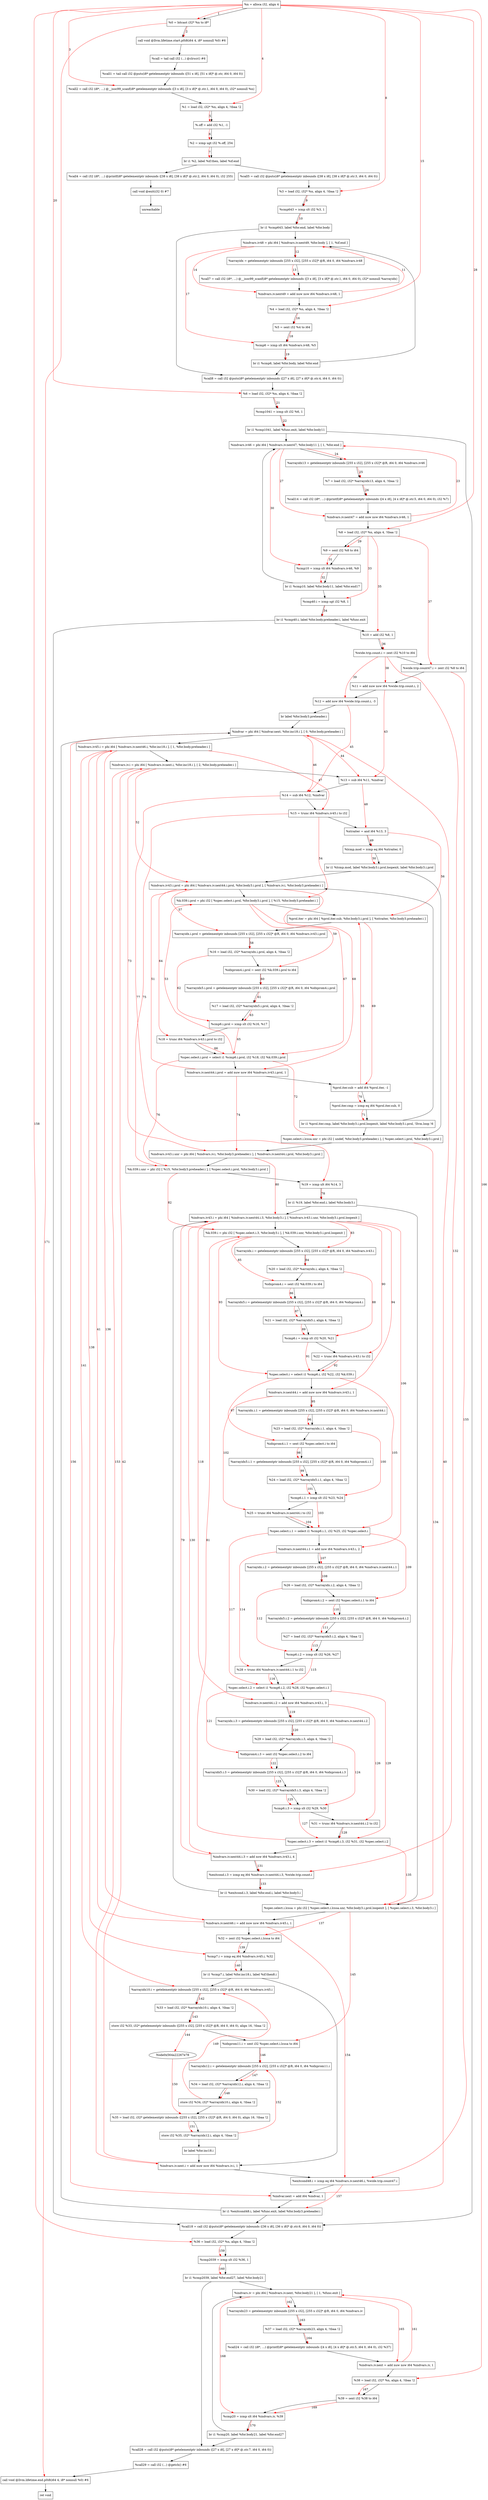 digraph "CDFG for'main' function" {
	Node0x564a222623e8[shape=record, label="  %n = alloca i32, align 4"]
	Node0x564a222620c8[shape=record, label="  %0 = bitcast i32* %n to i8*"]
	Node0x564a22269088[shape=record, label="  call void @llvm.lifetime.start.p0i8(i64 4, i8* nonnull %0) #6"]
	Node0x564a22269238[shape=record, label="  %call = tail call i32 (...) @clrscr() #6"]
	Node0x564a222694c0[shape=record, label="  %call1 = tail call i32 @puts(i8* getelementptr inbounds ([51 x i8], [51 x i8]* @.str, i64 0, i64 0))"]
	Node0x564a222697b8[shape=record, label="  %call2 = call i32 (i8*, ...) @__isoc99_scanf(i8* getelementptr inbounds ([3 x i8], [3 x i8]* @.str.1, i64 0, i64 0), i32* nonnull %n)"]
	Node0x564a22269878[shape=record, label="  %1 = load i32, i32* %n, align 4, !tbaa !2"]
	Node0x564a22269940[shape=record, label="  %.off = add i32 %1, -1"]
	Node0x564a222699e0[shape=record, label="  %2 = icmp ugt i32 %.off, 254"]
	Node0x564a22269c18[shape=record, label="  br i1 %2, label %if.then, label %if.end"]
	Node0x564a22269e38[shape=record, label="  %call4 = call i32 (i8*, ...) @printf(i8* getelementptr inbounds ([38 x i8], [38 x i8]* @.str.2, i64 0, i64 0), i32 255)"]
	Node0x564a222657e0[shape=record, label="  call void @exit(i32 0) #7"]
	Node0x564a222658a0[shape=record, label="  unreachable"]
	Node0x564a22265990[shape=record, label="  %call5 = call i32 @puts(i8* getelementptr inbounds ([38 x i8], [38 x i8]* @.str.3, i64 0, i64 0))"]
	Node0x564a22269b88[shape=record, label="  %3 = load i32, i32* %n, align 4, !tbaa !2"]
	Node0x564a22265a60[shape=record, label="  %cmp643 = icmp slt i32 %3, 1"]
	Node0x564a22265e58[shape=record, label="  br i1 %cmp643, label %for.end, label %for.body"]
	Node0x564a2226b038[shape=record, label="  %indvars.iv48 = phi i64 [ %indvars.iv.next49, %for.body ], [ 1, %if.end ]"]
	Node0x564a2226b118[shape=record, label="  %arrayidx = getelementptr inbounds [255 x i32], [255 x i32]* @R, i64 0, i64 %indvars.iv48"]
	Node0x564a2226b208[shape=record, label="  %call7 = call i32 (i8*, ...) @__isoc99_scanf(i8* getelementptr inbounds ([3 x i8], [3 x i8]* @.str.1, i64 0, i64 0), i32* nonnull %arrayidx)"]
	Node0x564a2226b310[shape=record, label="  %indvars.iv.next49 = add nuw nsw i64 %indvars.iv48, 1"]
	Node0x564a22265dc8[shape=record, label="  %4 = load i32, i32* %n, align 4, !tbaa !2"]
	Node0x564a2226b3b8[shape=record, label="  %5 = sext i32 %4 to i64"]
	Node0x564a2226b430[shape=record, label="  %cmp6 = icmp slt i64 %indvars.iv48, %5"]
	Node0x564a2226b4b8[shape=record, label="  br i1 %cmp6, label %for.body, label %for.end"]
	Node0x564a2226b5d0[shape=record, label="  %call8 = call i32 @puts(i8* getelementptr inbounds ([27 x i8], [27 x i8]* @.str.4, i64 0, i64 0))"]
	Node0x564a22265b48[shape=record, label="  %6 = load i32, i32* %n, align 4, !tbaa !2"]
	Node0x564a2226b6a0[shape=record, label="  %cmp1041 = icmp slt i32 %6, 1"]
	Node0x564a2226b8a8[shape=record, label="  br i1 %cmp1041, label %func.exit, label %for.body11"]
	Node0x564a2226b978[shape=record, label="  %indvars.iv46 = phi i64 [ %indvars.iv.next47, %for.body11 ], [ 1, %for.end ]"]
	Node0x564a2226ba58[shape=record, label="  %arrayidx13 = getelementptr inbounds [255 x i32], [255 x i32]* @R, i64 0, i64 %indvars.iv46"]
	Node0x564a2226baf8[shape=record, label="  %7 = load i32, i32* %arrayidx13, align 4, !tbaa !2"]
	Node0x564a2226bc28[shape=record, label="  %call14 = call i32 (i8*, ...) @printf(i8* getelementptr inbounds ([4 x i8], [4 x i8]* @.str.5, i64 0, i64 0), i32 %7)"]
	Node0x564a2226c050[shape=record, label="  %indvars.iv.next47 = add nuw nsw i64 %indvars.iv46, 1"]
	Node0x564a2226b818[shape=record, label="  %8 = load i32, i32* %n, align 4, !tbaa !2"]
	Node0x564a2226c138[shape=record, label="  %9 = sext i32 %8 to i64"]
	Node0x564a2226c1b0[shape=record, label="  %cmp10 = icmp slt i64 %indvars.iv46, %9"]
	Node0x564a2226c298[shape=record, label="  br i1 %cmp10, label %for.body11, label %for.end17"]
	Node0x564a2226c310[shape=record, label="  %cmp40.i = icmp sgt i32 %8, 1"]
	Node0x564a2226c458[shape=record, label="  br i1 %cmp40.i, label %for.body.preheader.i, label %func.exit"]
	Node0x564a2226c500[shape=record, label="  %10 = add i32 %8, 1"]
	Node0x564a2226c208[shape=record, label="  %wide.trip.count.i = zext i32 %10 to i64"]
	Node0x564a2226c588[shape=record, label="  %wide.trip.count47.i = zext i32 %8 to i64"]
	Node0x564a2226c690[shape=record, label="  %11 = add nuw nsw i64 %wide.trip.count.i, 2"]
	Node0x564a2226c700[shape=record, label="  %12 = add nsw i64 %wide.trip.count.i, -3"]
	Node0x564a2226c808[shape=record, label="  br label %for.body3.preheader.i"]
	Node0x564a2226c998[shape=record, label="  %indvar = phi i64 [ %indvar.next, %for.inc18.i ], [ 0, %for.body.preheader.i ]"]
	Node0x564a2226cb18[shape=record, label="  %indvars.iv45.i = phi i64 [ %indvars.iv.next46.i, %for.inc18.i ], [ 1, %for.body.preheader.i ]"]
	Node0x564a2226ccc8[shape=record, label="  %indvars.iv.i = phi i64 [ %indvars.iv.next.i, %for.inc18.i ], [ 2, %for.body.preheader.i ]"]
	Node0x564a2226cd90[shape=record, label="  %13 = sub i64 %11, %indvar"]
	Node0x564a2226ce00[shape=record, label="  %14 = sub i64 %12, %indvar"]
	Node0x564a2226ce58[shape=record, label="  %15 = trunc i64 %indvars.iv45.i to i32"]
	Node0x564a2226ced0[shape=record, label="  %xtraiter = and i64 %13, 3"]
	Node0x564a2226cf40[shape=record, label="  %lcmp.mod = icmp eq i64 %xtraiter, 0"]
	Node0x564a2226d248[shape=record, label="  br i1 %lcmp.mod, label %for.body3.i.prol.loopexit, label %for.body3.i.prol"]
	Node0x564a2226d398[shape=record, label="  %indvars.iv43.i.prol = phi i64 [ %indvars.iv.next44.i.prol, %for.body3.i.prol ], [ %indvars.iv.i, %for.body3.preheader.i ]"]
	Node0x564a2226d528[shape=record, label="  %k.039.i.prol = phi i32 [ %spec.select.i.prol, %for.body3.i.prol ], [ %15, %for.body3.preheader.i ]"]
	Node0x564a2226d6b8[shape=record, label="  %prol.iter = phi i64 [ %prol.iter.sub, %for.body3.i.prol ], [ %xtraiter, %for.body3.preheader.i ]"]
	Node0x564a2226d7c8[shape=record, label="  %arrayidx.i.prol = getelementptr inbounds [255 x i32], [255 x i32]* @R, i64 0, i64 %indvars.iv43.i.prol"]
	Node0x564a2226d838[shape=record, label="  %16 = load i32, i32* %arrayidx.i.prol, align 4, !tbaa !2"]
	Node0x564a2226d898[shape=record, label="  %idxprom4.i.prol = sext i32 %k.039.i.prol to i64"]
	Node0x564a2226d958[shape=record, label="  %arrayidx5.i.prol = getelementptr inbounds [255 x i32], [255 x i32]* @R, i64 0, i64 %idxprom4.i.prol"]
	Node0x564a2226da28[shape=record, label="  %17 = load i32, i32* %arrayidx5.i.prol, align 4, !tbaa !2"]
	Node0x564a2226daa0[shape=record, label="  %cmp6.i.prol = icmp slt i32 %16, %17"]
	Node0x564a2226db28[shape=record, label="  %18 = trunc i64 %indvars.iv43.i.prol to i32"]
	Node0x564a2226c0d8[shape=record, label="  %spec.select.i.prol = select i1 %cmp6.i.prol, i32 %18, i32 %k.039.i.prol"]
	Node0x564a2226e1c0[shape=record, label="  %indvars.iv.next44.i.prol = add nuw nsw i64 %indvars.iv43.i.prol, 1"]
	Node0x564a2226e230[shape=record, label="  %prol.iter.sub = add i64 %prol.iter, -1"]
	Node0x564a2226e2a0[shape=record, label="  %prol.iter.cmp = icmp eq i64 %prol.iter.sub, 0"]
	Node0x564a2226e328[shape=record, label="  br i1 %prol.iter.cmp, label %for.body3.i.prol.loopexit, label %for.body3.i.prol, !llvm.loop !6"]
	Node0x564a2226e488[shape=record, label="  %spec.select.i.lcssa.unr = phi i32 [ undef, %for.body3.preheader.i ], [ %spec.select.i.prol, %for.body3.i.prol ]"]
	Node0x564a2226e528[shape=record, label="  %indvars.iv43.i.unr = phi i64 [ %indvars.iv.i, %for.body3.preheader.i ], [ %indvars.iv.next44.i.prol, %for.body3.i.prol ]"]
	Node0x564a2226e5c8[shape=record, label="  %k.039.i.unr = phi i32 [ %15, %for.body3.preheader.i ], [ %spec.select.i.prol, %for.body3.i.prol ]"]
	Node0x564a2226e690[shape=record, label="  %19 = icmp ult i64 %14, 3"]
	Node0x564a2226e7b8[shape=record, label="  br i1 %19, label %for.end.i, label %for.body3.i"]
	Node0x564a2226e858[shape=record, label="  %indvars.iv43.i = phi i64 [ %indvars.iv.next44.i.3, %for.body3.i ], [ %indvars.iv43.i.unr, %for.body3.i.prol.loopexit ]"]
	Node0x564a2226e988[shape=record, label="  %k.039.i = phi i32 [ %spec.select.i.3, %for.body3.i ], [ %k.039.i.unr, %for.body3.i.prol.loopexit ]"]
	Node0x564a2226ea88[shape=record, label="  %arrayidx.i = getelementptr inbounds [255 x i32], [255 x i32]* @R, i64 0, i64 %indvars.iv43.i"]
	Node0x564a2226d4a8[shape=record, label="  %20 = load i32, i32* %arrayidx.i, align 4, !tbaa !2"]
	Node0x564a2226eaf8[shape=record, label="  %idxprom4.i = sext i32 %k.039.i to i64"]
	Node0x564a2226eb88[shape=record, label="  %arrayidx5.i = getelementptr inbounds [255 x i32], [255 x i32]* @R, i64 0, i64 %idxprom4.i"]
	Node0x564a2226ec28[shape=record, label="  %21 = load i32, i32* %arrayidx5.i, align 4, !tbaa !2"]
	Node0x564a2226eca0[shape=record, label="  %cmp6.i = icmp slt i32 %20, %21"]
	Node0x564a2226ed18[shape=record, label="  %22 = trunc i64 %indvars.iv43.i to i32"]
	Node0x564a2226eda8[shape=record, label="  %spec.select.i = select i1 %cmp6.i, i32 %22, i32 %k.039.i"]
	Node0x564a2226ee80[shape=record, label="  %indvars.iv.next44.i = add nuw nsw i64 %indvars.iv43.i, 1"]
	Node0x564a2226ef98[shape=record, label="  %arrayidx.i.1 = getelementptr inbounds [255 x i32], [255 x i32]* @R, i64 0, i64 %indvars.iv.next44.i"]
	Node0x564a2226f008[shape=record, label="  %23 = load i32, i32* %arrayidx.i.1, align 4, !tbaa !2"]
	Node0x564a2226f068[shape=record, label="  %idxprom4.i.1 = sext i32 %spec.select.i to i64"]
	Node0x564a2226f0f8[shape=record, label="  %arrayidx5.i.1 = getelementptr inbounds [255 x i32], [255 x i32]* @R, i64 0, i64 %idxprom4.i.1"]
	Node0x564a2226f198[shape=record, label="  %24 = load i32, i32* %arrayidx5.i.1, align 4, !tbaa !2"]
	Node0x564a2226f210[shape=record, label="  %cmp6.i.1 = icmp slt i32 %23, %24"]
	Node0x564a2226f2f8[shape=record, label="  %25 = trunc i64 %indvars.iv.next44.i to i32"]
	Node0x564a2226f388[shape=record, label="  %spec.select.i.1 = select i1 %cmp6.i.1, i32 %25, i32 %spec.select.i"]
	Node0x564a2226f400[shape=record, label="  %indvars.iv.next44.i.1 = add nsw i64 %indvars.iv43.i, 2"]
	Node0x564a2226f4e8[shape=record, label="  %arrayidx.i.2 = getelementptr inbounds [255 x i32], [255 x i32]* @R, i64 0, i64 %indvars.iv.next44.i.1"]
	Node0x564a2226f558[shape=record, label="  %26 = load i32, i32* %arrayidx.i.2, align 4, !tbaa !2"]
	Node0x564a2226f5b8[shape=record, label="  %idxprom4.i.2 = sext i32 %spec.select.i.1 to i64"]
	Node0x564a2226f648[shape=record, label="  %arrayidx5.i.2 = getelementptr inbounds [255 x i32], [255 x i32]* @R, i64 0, i64 %idxprom4.i.2"]
	Node0x564a2226f6e8[shape=record, label="  %27 = load i32, i32* %arrayidx5.i.2, align 4, !tbaa !2"]
	Node0x564a2226f760[shape=record, label="  %cmp6.i.2 = icmp slt i32 %26, %27"]
	Node0x564a2226f848[shape=record, label="  %28 = trunc i64 %indvars.iv.next44.i.1 to i32"]
	Node0x564a2226f8d8[shape=record, label="  %spec.select.i.2 = select i1 %cmp6.i.2, i32 %28, i32 %spec.select.i.1"]
	Node0x564a2226f950[shape=record, label="  %indvars.iv.next44.i.2 = add nsw i64 %indvars.iv43.i, 3"]
	Node0x564a2226fa38[shape=record, label="  %arrayidx.i.3 = getelementptr inbounds [255 x i32], [255 x i32]* @R, i64 0, i64 %indvars.iv.next44.i.2"]
	Node0x564a2226faa8[shape=record, label="  %29 = load i32, i32* %arrayidx.i.3, align 4, !tbaa !2"]
	Node0x564a2226fb08[shape=record, label="  %idxprom4.i.3 = sext i32 %spec.select.i.2 to i64"]
	Node0x564a2226fb98[shape=record, label="  %arrayidx5.i.3 = getelementptr inbounds [255 x i32], [255 x i32]* @R, i64 0, i64 %idxprom4.i.3"]
	Node0x564a2226fc38[shape=record, label="  %30 = load i32, i32* %arrayidx5.i.3, align 4, !tbaa !2"]
	Node0x564a2226fcb0[shape=record, label="  %cmp6.i.3 = icmp slt i32 %29, %30"]
	Node0x564a2226fd98[shape=record, label="  %31 = trunc i64 %indvars.iv.next44.i.2 to i32"]
	Node0x564a2226fe28[shape=record, label="  %spec.select.i.3 = select i1 %cmp6.i.3, i32 %31, i32 %spec.select.i.2"]
	Node0x564a2226fea0[shape=record, label="  %indvars.iv.next44.i.3 = add nsw i64 %indvars.iv43.i, 4"]
	Node0x564a2226ff10[shape=record, label="  %exitcond.i.3 = icmp eq i64 %indvars.iv.next44.i.3, %wide.trip.count.i"]
	Node0x564a2226ff98[shape=record, label="  br i1 %exitcond.i.3, label %for.end.i, label %for.body3.i"]
	Node0x564a2226ffe8[shape=record, label="  %spec.select.i.lcssa = phi i32 [ %spec.select.i.lcssa.unr, %for.body3.i.prol.loopexit ], [ %spec.select.i.3, %for.body3.i ]"]
	Node0x564a222700b0[shape=record, label="  %indvars.iv.next46.i = add nuw nsw i64 %indvars.iv45.i, 1"]
	Node0x564a2226ca78[shape=record, label="  %32 = zext i32 %spec.select.i.lcssa to i64"]
	Node0x564a22270330[shape=record, label="  %cmp7.i = icmp eq i64 %indvars.iv45.i, %32"]
	Node0x564a22270408[shape=record, label="  br i1 %cmp7.i, label %for.inc18.i, label %if.then8.i"]
	Node0x564a22270498[shape=record, label="  %arrayidx10.i = getelementptr inbounds [255 x i32], [255 x i32]* @R, i64 0, i64 %indvars.iv45.i"]
	Node0x564a2226d088[shape=record, label="  %33 = load i32, i32* %arrayidx10.i, align 4, !tbaa !2"]
	Node0x564a22270520[shape=record, label="  store i32 %33, i32* getelementptr inbounds ([255 x i32], [255 x i32]* @R, i64 0, i64 0), align 16, !tbaa !2"]
	Node0x564a2226d608[shape=record, label="  %idxprom11.i = sext i32 %spec.select.i.lcssa to i64"]
	Node0x564a222705b8[shape=record, label="  %arrayidx12.i = getelementptr inbounds [255 x i32], [255 x i32]* @R, i64 0, i64 %idxprom11.i"]
	Node0x564a2226d198[shape=record, label="  %34 = load i32, i32* %arrayidx12.i, align 4, !tbaa !2"]
	Node0x564a22270640[shape=record, label="  store i32 %34, i32* %arrayidx10.i, align 4, !tbaa !2"]
	Node0x564a222706a8[shape=record, label="  %35 = load i32, i32* getelementptr inbounds ([255 x i32], [255 x i32]* @R, i64 0, i64 0), align 16, !tbaa !2"]
	Node0x564a22270720[shape=record, label="  store i32 %35, i32* %arrayidx12.i, align 4, !tbaa !2"]
	Node0x564a22270788[shape=record, label="  br label %for.inc18.i"]
	Node0x564a22270830[shape=record, label="  %indvars.iv.next.i = add nuw nsw i64 %indvars.iv.i, 1"]
	Node0x564a222708d0[shape=record, label="  %exitcond48.i = icmp eq i64 %indvars.iv.next46.i, %wide.trip.count47.i"]
	Node0x564a22270940[shape=record, label="  %indvar.next = add i64 %indvar, 1"]
	Node0x564a222709c8[shape=record, label="  br i1 %exitcond48.i, label %func.exit, label %for.body3.preheader.i"]
	Node0x564a22270ac0[shape=record, label="  %call18 = call i32 @puts(i8* getelementptr inbounds ([36 x i8], [36 x i8]* @.str.6, i64 0, i64 0))"]
	Node0x564a2226b768[shape=record, label="  %36 = load i32, i32* %n, align 4, !tbaa !2"]
	Node0x564a22270b90[shape=record, label="  %cmp2039 = icmp slt i32 %36, 1"]
	Node0x564a2226dc08[shape=record, label="  br i1 %cmp2039, label %for.end27, label %for.body21"]
	Node0x564a2226dc88[shape=record, label="  %indvars.iv = phi i64 [ %indvars.iv.next, %for.body21 ], [ 1, %func.exit ]"]
	Node0x564a2226dd98[shape=record, label="  %arrayidx23 = getelementptr inbounds [255 x i32], [255 x i32]* @R, i64 0, i64 %indvars.iv"]
	Node0x564a2226c8e8[shape=record, label="  %37 = load i32, i32* %arrayidx23, align 4, !tbaa !2"]
	Node0x564a2226de88[shape=record, label="  %call24 = call i32 (i8*, ...) @printf(i8* getelementptr inbounds ([4 x i8], [4 x i8]* @.str.5, i64 0, i64 0), i32 %37)"]
	Node0x564a2226df60[shape=record, label="  %indvars.iv.next = add nuw nsw i64 %indvars.iv, 1"]
	Node0x564a2226cc28[shape=record, label="  %38 = load i32, i32* %n, align 4, !tbaa !2"]
	Node0x564a2226dfb8[shape=record, label="  %39 = sext i32 %38 to i64"]
	Node0x564a2226e030[shape=record, label="  %cmp20 = icmp slt i64 %indvars.iv, %39"]
	Node0x564a2226e0d8[shape=record, label="  br i1 %cmp20, label %for.body21, label %for.end27"]
	Node0x564a222718f0[shape=record, label="  %call28 = call i32 @puts(i8* getelementptr inbounds ([27 x i8], [27 x i8]* @.str.7, i64 0, i64 0))"]
	Node0x564a2226a018[shape=record, label="  %call29 = call i32 (...) @getch() #6"]
	Node0x564a2226a1e8[shape=record, label="  call void @llvm.lifetime.end.p0i8(i64 4, i8* nonnull %0) #6"]
	Node0x564a2226a290[shape=record, label="  ret void"]
	Node0x564a222623e8 -> Node0x564a222620c8
	Node0x564a222620c8 -> Node0x564a22269088
	Node0x564a22269088 -> Node0x564a22269238
	Node0x564a22269238 -> Node0x564a222694c0
	Node0x564a222694c0 -> Node0x564a222697b8
	Node0x564a222697b8 -> Node0x564a22269878
	Node0x564a22269878 -> Node0x564a22269940
	Node0x564a22269940 -> Node0x564a222699e0
	Node0x564a222699e0 -> Node0x564a22269c18
	Node0x564a22269c18 -> Node0x564a22269e38
	Node0x564a22269c18 -> Node0x564a22265990
	Node0x564a22269e38 -> Node0x564a222657e0
	Node0x564a222657e0 -> Node0x564a222658a0
	Node0x564a22265990 -> Node0x564a22269b88
	Node0x564a22269b88 -> Node0x564a22265a60
	Node0x564a22265a60 -> Node0x564a22265e58
	Node0x564a22265e58 -> Node0x564a2226b5d0
	Node0x564a22265e58 -> Node0x564a2226b038
	Node0x564a2226b038 -> Node0x564a2226b118
	Node0x564a2226b118 -> Node0x564a2226b208
	Node0x564a2226b208 -> Node0x564a2226b310
	Node0x564a2226b310 -> Node0x564a22265dc8
	Node0x564a22265dc8 -> Node0x564a2226b3b8
	Node0x564a2226b3b8 -> Node0x564a2226b430
	Node0x564a2226b430 -> Node0x564a2226b4b8
	Node0x564a2226b4b8 -> Node0x564a2226b038
	Node0x564a2226b4b8 -> Node0x564a2226b5d0
	Node0x564a2226b5d0 -> Node0x564a22265b48
	Node0x564a22265b48 -> Node0x564a2226b6a0
	Node0x564a2226b6a0 -> Node0x564a2226b8a8
	Node0x564a2226b8a8 -> Node0x564a22270ac0
	Node0x564a2226b8a8 -> Node0x564a2226b978
	Node0x564a2226b978 -> Node0x564a2226ba58
	Node0x564a2226ba58 -> Node0x564a2226baf8
	Node0x564a2226baf8 -> Node0x564a2226bc28
	Node0x564a2226bc28 -> Node0x564a2226c050
	Node0x564a2226c050 -> Node0x564a2226b818
	Node0x564a2226b818 -> Node0x564a2226c138
	Node0x564a2226c138 -> Node0x564a2226c1b0
	Node0x564a2226c1b0 -> Node0x564a2226c298
	Node0x564a2226c298 -> Node0x564a2226b978
	Node0x564a2226c298 -> Node0x564a2226c310
	Node0x564a2226c310 -> Node0x564a2226c458
	Node0x564a2226c458 -> Node0x564a2226c500
	Node0x564a2226c458 -> Node0x564a22270ac0
	Node0x564a2226c500 -> Node0x564a2226c208
	Node0x564a2226c208 -> Node0x564a2226c588
	Node0x564a2226c588 -> Node0x564a2226c690
	Node0x564a2226c690 -> Node0x564a2226c700
	Node0x564a2226c700 -> Node0x564a2226c808
	Node0x564a2226c808 -> Node0x564a2226c998
	Node0x564a2226c998 -> Node0x564a2226cb18
	Node0x564a2226cb18 -> Node0x564a2226ccc8
	Node0x564a2226ccc8 -> Node0x564a2226cd90
	Node0x564a2226cd90 -> Node0x564a2226ce00
	Node0x564a2226ce00 -> Node0x564a2226ce58
	Node0x564a2226ce58 -> Node0x564a2226ced0
	Node0x564a2226ced0 -> Node0x564a2226cf40
	Node0x564a2226cf40 -> Node0x564a2226d248
	Node0x564a2226d248 -> Node0x564a2226e488
	Node0x564a2226d248 -> Node0x564a2226d398
	Node0x564a2226d398 -> Node0x564a2226d528
	Node0x564a2226d528 -> Node0x564a2226d6b8
	Node0x564a2226d6b8 -> Node0x564a2226d7c8
	Node0x564a2226d7c8 -> Node0x564a2226d838
	Node0x564a2226d838 -> Node0x564a2226d898
	Node0x564a2226d898 -> Node0x564a2226d958
	Node0x564a2226d958 -> Node0x564a2226da28
	Node0x564a2226da28 -> Node0x564a2226daa0
	Node0x564a2226daa0 -> Node0x564a2226db28
	Node0x564a2226db28 -> Node0x564a2226c0d8
	Node0x564a2226c0d8 -> Node0x564a2226e1c0
	Node0x564a2226e1c0 -> Node0x564a2226e230
	Node0x564a2226e230 -> Node0x564a2226e2a0
	Node0x564a2226e2a0 -> Node0x564a2226e328
	Node0x564a2226e328 -> Node0x564a2226e488
	Node0x564a2226e328 -> Node0x564a2226d398
	Node0x564a2226e488 -> Node0x564a2226e528
	Node0x564a2226e528 -> Node0x564a2226e5c8
	Node0x564a2226e5c8 -> Node0x564a2226e690
	Node0x564a2226e690 -> Node0x564a2226e7b8
	Node0x564a2226e7b8 -> Node0x564a2226ffe8
	Node0x564a2226e7b8 -> Node0x564a2226e858
	Node0x564a2226e858 -> Node0x564a2226e988
	Node0x564a2226e988 -> Node0x564a2226ea88
	Node0x564a2226ea88 -> Node0x564a2226d4a8
	Node0x564a2226d4a8 -> Node0x564a2226eaf8
	Node0x564a2226eaf8 -> Node0x564a2226eb88
	Node0x564a2226eb88 -> Node0x564a2226ec28
	Node0x564a2226ec28 -> Node0x564a2226eca0
	Node0x564a2226eca0 -> Node0x564a2226ed18
	Node0x564a2226ed18 -> Node0x564a2226eda8
	Node0x564a2226eda8 -> Node0x564a2226ee80
	Node0x564a2226ee80 -> Node0x564a2226ef98
	Node0x564a2226ef98 -> Node0x564a2226f008
	Node0x564a2226f008 -> Node0x564a2226f068
	Node0x564a2226f068 -> Node0x564a2226f0f8
	Node0x564a2226f0f8 -> Node0x564a2226f198
	Node0x564a2226f198 -> Node0x564a2226f210
	Node0x564a2226f210 -> Node0x564a2226f2f8
	Node0x564a2226f2f8 -> Node0x564a2226f388
	Node0x564a2226f388 -> Node0x564a2226f400
	Node0x564a2226f400 -> Node0x564a2226f4e8
	Node0x564a2226f4e8 -> Node0x564a2226f558
	Node0x564a2226f558 -> Node0x564a2226f5b8
	Node0x564a2226f5b8 -> Node0x564a2226f648
	Node0x564a2226f648 -> Node0x564a2226f6e8
	Node0x564a2226f6e8 -> Node0x564a2226f760
	Node0x564a2226f760 -> Node0x564a2226f848
	Node0x564a2226f848 -> Node0x564a2226f8d8
	Node0x564a2226f8d8 -> Node0x564a2226f950
	Node0x564a2226f950 -> Node0x564a2226fa38
	Node0x564a2226fa38 -> Node0x564a2226faa8
	Node0x564a2226faa8 -> Node0x564a2226fb08
	Node0x564a2226fb08 -> Node0x564a2226fb98
	Node0x564a2226fb98 -> Node0x564a2226fc38
	Node0x564a2226fc38 -> Node0x564a2226fcb0
	Node0x564a2226fcb0 -> Node0x564a2226fd98
	Node0x564a2226fd98 -> Node0x564a2226fe28
	Node0x564a2226fe28 -> Node0x564a2226fea0
	Node0x564a2226fea0 -> Node0x564a2226ff10
	Node0x564a2226ff10 -> Node0x564a2226ff98
	Node0x564a2226ff98 -> Node0x564a2226ffe8
	Node0x564a2226ff98 -> Node0x564a2226e858
	Node0x564a2226ffe8 -> Node0x564a222700b0
	Node0x564a222700b0 -> Node0x564a2226ca78
	Node0x564a2226ca78 -> Node0x564a22270330
	Node0x564a22270330 -> Node0x564a22270408
	Node0x564a22270408 -> Node0x564a22270830
	Node0x564a22270408 -> Node0x564a22270498
	Node0x564a22270498 -> Node0x564a2226d088
	Node0x564a2226d088 -> Node0x564a22270520
	Node0x564a22270520 -> Node0x564a2226d608
	Node0x564a2226d608 -> Node0x564a222705b8
	Node0x564a222705b8 -> Node0x564a2226d198
	Node0x564a2226d198 -> Node0x564a22270640
	Node0x564a22270640 -> Node0x564a222706a8
	Node0x564a222706a8 -> Node0x564a22270720
	Node0x564a22270720 -> Node0x564a22270788
	Node0x564a22270788 -> Node0x564a22270830
	Node0x564a22270830 -> Node0x564a222708d0
	Node0x564a222708d0 -> Node0x564a22270940
	Node0x564a22270940 -> Node0x564a222709c8
	Node0x564a222709c8 -> Node0x564a22270ac0
	Node0x564a222709c8 -> Node0x564a2226c998
	Node0x564a22270ac0 -> Node0x564a2226b768
	Node0x564a2226b768 -> Node0x564a22270b90
	Node0x564a22270b90 -> Node0x564a2226dc08
	Node0x564a2226dc08 -> Node0x564a222718f0
	Node0x564a2226dc08 -> Node0x564a2226dc88
	Node0x564a2226dc88 -> Node0x564a2226dd98
	Node0x564a2226dd98 -> Node0x564a2226c8e8
	Node0x564a2226c8e8 -> Node0x564a2226de88
	Node0x564a2226de88 -> Node0x564a2226df60
	Node0x564a2226df60 -> Node0x564a2226cc28
	Node0x564a2226cc28 -> Node0x564a2226dfb8
	Node0x564a2226dfb8 -> Node0x564a2226e030
	Node0x564a2226e030 -> Node0x564a2226e0d8
	Node0x564a2226e0d8 -> Node0x564a2226dc88
	Node0x564a2226e0d8 -> Node0x564a222718f0
	Node0x564a222718f0 -> Node0x564a2226a018
	Node0x564a2226a018 -> Node0x564a2226a1e8
	Node0x564a2226a1e8 -> Node0x564a2226a290
edge [color=red]
	Node0x564a222623e8 -> Node0x564a222620c8[label="1"]
	Node0x564a222620c8 -> Node0x564a22269088[label="2"]
	Node0x564a222623e8 -> Node0x564a222697b8[label="3"]
	Node0x564a222623e8 -> Node0x564a22269878[label="4"]
	Node0x564a22269878 -> Node0x564a22269940[label="5"]
	Node0x564a22269940 -> Node0x564a222699e0[label="6"]
	Node0x564a222699e0 -> Node0x564a22269c18[label="7"]
	Node0x564a222623e8 -> Node0x564a22269b88[label="8"]
	Node0x564a22269b88 -> Node0x564a22265a60[label="9"]
	Node0x564a22265a60 -> Node0x564a22265e58[label="10"]
	Node0x564a2226b310 -> Node0x564a2226b038[label="11"]
	Node0x564a2226b038 -> Node0x564a2226b118[label="12"]
	Node0x564a2226b118 -> Node0x564a2226b208[label="13"]
	Node0x564a2226b038 -> Node0x564a2226b310[label="14"]
	Node0x564a222623e8 -> Node0x564a22265dc8[label="15"]
	Node0x564a22265dc8 -> Node0x564a2226b3b8[label="16"]
	Node0x564a2226b038 -> Node0x564a2226b430[label="17"]
	Node0x564a2226b3b8 -> Node0x564a2226b430[label="18"]
	Node0x564a2226b430 -> Node0x564a2226b4b8[label="19"]
	Node0x564a222623e8 -> Node0x564a22265b48[label="20"]
	Node0x564a22265b48 -> Node0x564a2226b6a0[label="21"]
	Node0x564a2226b6a0 -> Node0x564a2226b8a8[label="22"]
	Node0x564a2226c050 -> Node0x564a2226b978[label="23"]
	Node0x564a2226b978 -> Node0x564a2226ba58[label="24"]
	Node0x564a2226ba58 -> Node0x564a2226baf8[label="25"]
	Node0x564a2226baf8 -> Node0x564a2226bc28[label="26"]
	Node0x564a2226b978 -> Node0x564a2226c050[label="27"]
	Node0x564a222623e8 -> Node0x564a2226b818[label="28"]
	Node0x564a2226b818 -> Node0x564a2226c138[label="29"]
	Node0x564a2226b978 -> Node0x564a2226c1b0[label="30"]
	Node0x564a2226c138 -> Node0x564a2226c1b0[label="31"]
	Node0x564a2226c1b0 -> Node0x564a2226c298[label="32"]
	Node0x564a2226b818 -> Node0x564a2226c310[label="33"]
	Node0x564a2226c310 -> Node0x564a2226c458[label="34"]
	Node0x564a2226b818 -> Node0x564a2226c500[label="35"]
	Node0x564a2226c500 -> Node0x564a2226c208[label="36"]
	Node0x564a2226b818 -> Node0x564a2226c588[label="37"]
	Node0x564a2226c208 -> Node0x564a2226c690[label="38"]
	Node0x564a2226c208 -> Node0x564a2226c700[label="39"]
	Node0x564a22270940 -> Node0x564a2226c998[label="40"]
	Node0x564a222700b0 -> Node0x564a2226cb18[label="41"]
	Node0x564a22270830 -> Node0x564a2226ccc8[label="42"]
	Node0x564a2226c690 -> Node0x564a2226cd90[label="43"]
	Node0x564a2226c998 -> Node0x564a2226cd90[label="44"]
	Node0x564a2226c700 -> Node0x564a2226ce00[label="45"]
	Node0x564a2226c998 -> Node0x564a2226ce00[label="46"]
	Node0x564a2226cb18 -> Node0x564a2226ce58[label="47"]
	Node0x564a2226cd90 -> Node0x564a2226ced0[label="48"]
	Node0x564a2226ced0 -> Node0x564a2226cf40[label="49"]
	Node0x564a2226cf40 -> Node0x564a2226d248[label="50"]
	Node0x564a2226e1c0 -> Node0x564a2226d398[label="51"]
	Node0x564a2226ccc8 -> Node0x564a2226d398[label="52"]
	Node0x564a2226c0d8 -> Node0x564a2226d528[label="53"]
	Node0x564a2226ce58 -> Node0x564a2226d528[label="54"]
	Node0x564a2226e230 -> Node0x564a2226d6b8[label="55"]
	Node0x564a2226ced0 -> Node0x564a2226d6b8[label="56"]
	Node0x564a2226d398 -> Node0x564a2226d7c8[label="57"]
	Node0x564a2226d7c8 -> Node0x564a2226d838[label="58"]
	Node0x564a2226d528 -> Node0x564a2226d898[label="59"]
	Node0x564a2226d898 -> Node0x564a2226d958[label="60"]
	Node0x564a2226d958 -> Node0x564a2226da28[label="61"]
	Node0x564a2226d838 -> Node0x564a2226daa0[label="62"]
	Node0x564a2226da28 -> Node0x564a2226daa0[label="63"]
	Node0x564a2226d398 -> Node0x564a2226db28[label="64"]
	Node0x564a2226daa0 -> Node0x564a2226c0d8[label="65"]
	Node0x564a2226db28 -> Node0x564a2226c0d8[label="66"]
	Node0x564a2226d528 -> Node0x564a2226c0d8[label="67"]
	Node0x564a2226d398 -> Node0x564a2226e1c0[label="68"]
	Node0x564a2226d6b8 -> Node0x564a2226e230[label="69"]
	Node0x564a2226e230 -> Node0x564a2226e2a0[label="70"]
	Node0x564a2226e2a0 -> Node0x564a2226e328[label="71"]
	Node0x564a2226c0d8 -> Node0x564a2226e488[label="72"]
	Node0x564a2226ccc8 -> Node0x564a2226e528[label="73"]
	Node0x564a2226e1c0 -> Node0x564a2226e528[label="74"]
	Node0x564a2226ce58 -> Node0x564a2226e5c8[label="75"]
	Node0x564a2226c0d8 -> Node0x564a2226e5c8[label="76"]
	Node0x564a2226ce00 -> Node0x564a2226e690[label="77"]
	Node0x564a2226e690 -> Node0x564a2226e7b8[label="78"]
	Node0x564a2226fea0 -> Node0x564a2226e858[label="79"]
	Node0x564a2226e528 -> Node0x564a2226e858[label="80"]
	Node0x564a2226fe28 -> Node0x564a2226e988[label="81"]
	Node0x564a2226e5c8 -> Node0x564a2226e988[label="82"]
	Node0x564a2226e858 -> Node0x564a2226ea88[label="83"]
	Node0x564a2226ea88 -> Node0x564a2226d4a8[label="84"]
	Node0x564a2226e988 -> Node0x564a2226eaf8[label="85"]
	Node0x564a2226eaf8 -> Node0x564a2226eb88[label="86"]
	Node0x564a2226eb88 -> Node0x564a2226ec28[label="87"]
	Node0x564a2226d4a8 -> Node0x564a2226eca0[label="88"]
	Node0x564a2226ec28 -> Node0x564a2226eca0[label="89"]
	Node0x564a2226e858 -> Node0x564a2226ed18[label="90"]
	Node0x564a2226eca0 -> Node0x564a2226eda8[label="91"]
	Node0x564a2226ed18 -> Node0x564a2226eda8[label="92"]
	Node0x564a2226e988 -> Node0x564a2226eda8[label="93"]
	Node0x564a2226e858 -> Node0x564a2226ee80[label="94"]
	Node0x564a2226ee80 -> Node0x564a2226ef98[label="95"]
	Node0x564a2226ef98 -> Node0x564a2226f008[label="96"]
	Node0x564a2226eda8 -> Node0x564a2226f068[label="97"]
	Node0x564a2226f068 -> Node0x564a2226f0f8[label="98"]
	Node0x564a2226f0f8 -> Node0x564a2226f198[label="99"]
	Node0x564a2226f008 -> Node0x564a2226f210[label="100"]
	Node0x564a2226f198 -> Node0x564a2226f210[label="101"]
	Node0x564a2226ee80 -> Node0x564a2226f2f8[label="102"]
	Node0x564a2226f210 -> Node0x564a2226f388[label="103"]
	Node0x564a2226f2f8 -> Node0x564a2226f388[label="104"]
	Node0x564a2226eda8 -> Node0x564a2226f388[label="105"]
	Node0x564a2226e858 -> Node0x564a2226f400[label="106"]
	Node0x564a2226f400 -> Node0x564a2226f4e8[label="107"]
	Node0x564a2226f4e8 -> Node0x564a2226f558[label="108"]
	Node0x564a2226f388 -> Node0x564a2226f5b8[label="109"]
	Node0x564a2226f5b8 -> Node0x564a2226f648[label="110"]
	Node0x564a2226f648 -> Node0x564a2226f6e8[label="111"]
	Node0x564a2226f558 -> Node0x564a2226f760[label="112"]
	Node0x564a2226f6e8 -> Node0x564a2226f760[label="113"]
	Node0x564a2226f400 -> Node0x564a2226f848[label="114"]
	Node0x564a2226f760 -> Node0x564a2226f8d8[label="115"]
	Node0x564a2226f848 -> Node0x564a2226f8d8[label="116"]
	Node0x564a2226f388 -> Node0x564a2226f8d8[label="117"]
	Node0x564a2226e858 -> Node0x564a2226f950[label="118"]
	Node0x564a2226f950 -> Node0x564a2226fa38[label="119"]
	Node0x564a2226fa38 -> Node0x564a2226faa8[label="120"]
	Node0x564a2226f8d8 -> Node0x564a2226fb08[label="121"]
	Node0x564a2226fb08 -> Node0x564a2226fb98[label="122"]
	Node0x564a2226fb98 -> Node0x564a2226fc38[label="123"]
	Node0x564a2226faa8 -> Node0x564a2226fcb0[label="124"]
	Node0x564a2226fc38 -> Node0x564a2226fcb0[label="125"]
	Node0x564a2226f950 -> Node0x564a2226fd98[label="126"]
	Node0x564a2226fcb0 -> Node0x564a2226fe28[label="127"]
	Node0x564a2226fd98 -> Node0x564a2226fe28[label="128"]
	Node0x564a2226f8d8 -> Node0x564a2226fe28[label="129"]
	Node0x564a2226e858 -> Node0x564a2226fea0[label="130"]
	Node0x564a2226fea0 -> Node0x564a2226ff10[label="131"]
	Node0x564a2226c208 -> Node0x564a2226ff10[label="132"]
	Node0x564a2226ff10 -> Node0x564a2226ff98[label="133"]
	Node0x564a2226e488 -> Node0x564a2226ffe8[label="134"]
	Node0x564a2226fe28 -> Node0x564a2226ffe8[label="135"]
	Node0x564a2226cb18 -> Node0x564a222700b0[label="136"]
	Node0x564a2226ffe8 -> Node0x564a2226ca78[label="137"]
	Node0x564a2226cb18 -> Node0x564a22270330[label="138"]
	Node0x564a2226ca78 -> Node0x564a22270330[label="139"]
	Node0x564a22270330 -> Node0x564a22270408[label="140"]
	Node0x564a2226cb18 -> Node0x564a22270498[label="141"]
	Node0x564a22270498 -> Node0x564a2226d088[label="142"]
	Node0x564a2226d088 -> Node0x564a22270520[label="143"]
	Node0x564a22270520 -> Node0x564a22267e78[label="144"]
	Node0x564a2226ffe8 -> Node0x564a2226d608[label="145"]
	Node0x564a2226d608 -> Node0x564a222705b8[label="146"]
	Node0x564a222705b8 -> Node0x564a2226d198[label="147"]
	Node0x564a2226d198 -> Node0x564a22270640[label="148"]
	Node0x564a22270640 -> Node0x564a22270498[label="149"]
	Node0x564a22267e78 -> Node0x564a222706a8[label="150"]
	Node0x564a222706a8 -> Node0x564a22270720[label="151"]
	Node0x564a22270720 -> Node0x564a222705b8[label="152"]
	Node0x564a2226ccc8 -> Node0x564a22270830[label="153"]
	Node0x564a222700b0 -> Node0x564a222708d0[label="154"]
	Node0x564a2226c588 -> Node0x564a222708d0[label="155"]
	Node0x564a2226c998 -> Node0x564a22270940[label="156"]
	Node0x564a222708d0 -> Node0x564a222709c8[label="157"]
	Node0x564a222623e8 -> Node0x564a2226b768[label="158"]
	Node0x564a2226b768 -> Node0x564a22270b90[label="159"]
	Node0x564a22270b90 -> Node0x564a2226dc08[label="160"]
	Node0x564a2226df60 -> Node0x564a2226dc88[label="161"]
	Node0x564a2226dc88 -> Node0x564a2226dd98[label="162"]
	Node0x564a2226dd98 -> Node0x564a2226c8e8[label="163"]
	Node0x564a2226c8e8 -> Node0x564a2226de88[label="164"]
	Node0x564a2226dc88 -> Node0x564a2226df60[label="165"]
	Node0x564a222623e8 -> Node0x564a2226cc28[label="166"]
	Node0x564a2226cc28 -> Node0x564a2226dfb8[label="167"]
	Node0x564a2226dc88 -> Node0x564a2226e030[label="168"]
	Node0x564a2226dfb8 -> Node0x564a2226e030[label="169"]
	Node0x564a2226e030 -> Node0x564a2226e0d8[label="170"]
	Node0x564a222620c8 -> Node0x564a2226a1e8[label="171"]
}

